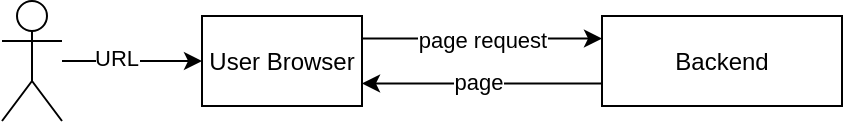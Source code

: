<mxfile version="22.0.3" type="device">
  <diagram name="Page-1" id="jBFQdqgGIIY5_-ZsI0JB">
    <mxGraphModel dx="988" dy="570" grid="1" gridSize="10" guides="1" tooltips="1" connect="1" arrows="1" fold="1" page="1" pageScale="1" pageWidth="827" pageHeight="1169" math="0" shadow="0">
      <root>
        <mxCell id="0" />
        <mxCell id="1" parent="0" />
        <mxCell id="UFqHmvXLqtigZLI-V55T-4" value="Backend" style="rounded=0;whiteSpace=wrap;html=1;" vertex="1" parent="1">
          <mxGeometry x="420" y="265" width="120" height="45" as="geometry" />
        </mxCell>
        <mxCell id="UFqHmvXLqtigZLI-V55T-7" value="User Browser" style="rounded=0;whiteSpace=wrap;html=1;" vertex="1" parent="1">
          <mxGeometry x="220" y="265" width="80" height="45" as="geometry" />
        </mxCell>
        <mxCell id="UFqHmvXLqtigZLI-V55T-8" value="" style="shape=umlActor;verticalLabelPosition=bottom;verticalAlign=top;html=1;outlineConnect=0;" vertex="1" parent="1">
          <mxGeometry x="120" y="257.5" width="30" height="60" as="geometry" />
        </mxCell>
        <mxCell id="UFqHmvXLqtigZLI-V55T-9" value="" style="endArrow=classic;html=1;rounded=0;exitX=1;exitY=0.25;exitDx=0;exitDy=0;entryX=0;entryY=0.25;entryDx=0;entryDy=0;" edge="1" parent="1" source="UFqHmvXLqtigZLI-V55T-7" target="UFqHmvXLqtigZLI-V55T-4">
          <mxGeometry width="50" height="50" relative="1" as="geometry">
            <mxPoint x="360" y="340" as="sourcePoint" />
            <mxPoint x="410" y="290" as="targetPoint" />
          </mxGeometry>
        </mxCell>
        <mxCell id="UFqHmvXLqtigZLI-V55T-10" value="page request" style="edgeLabel;html=1;align=center;verticalAlign=middle;resizable=0;points=[];" vertex="1" connectable="0" parent="UFqHmvXLqtigZLI-V55T-9">
          <mxGeometry x="-0.275" relative="1" as="geometry">
            <mxPoint x="16" as="offset" />
          </mxGeometry>
        </mxCell>
        <mxCell id="UFqHmvXLqtigZLI-V55T-11" value="" style="endArrow=classic;html=1;rounded=0;exitX=0;exitY=0.75;exitDx=0;exitDy=0;entryX=1;entryY=0.75;entryDx=0;entryDy=0;" edge="1" parent="1" source="UFqHmvXLqtigZLI-V55T-4" target="UFqHmvXLqtigZLI-V55T-7">
          <mxGeometry width="50" height="50" relative="1" as="geometry">
            <mxPoint x="330" y="350" as="sourcePoint" />
            <mxPoint x="380" y="300" as="targetPoint" />
          </mxGeometry>
        </mxCell>
        <mxCell id="UFqHmvXLqtigZLI-V55T-12" value="page" style="edgeLabel;html=1;align=center;verticalAlign=middle;resizable=0;points=[];" vertex="1" connectable="0" parent="UFqHmvXLqtigZLI-V55T-11">
          <mxGeometry x="0.045" y="-1" relative="1" as="geometry">
            <mxPoint as="offset" />
          </mxGeometry>
        </mxCell>
        <mxCell id="UFqHmvXLqtigZLI-V55T-17" value="" style="endArrow=classic;html=1;rounded=0;entryX=0;entryY=0.5;entryDx=0;entryDy=0;" edge="1" parent="1" source="UFqHmvXLqtigZLI-V55T-8" target="UFqHmvXLqtigZLI-V55T-7">
          <mxGeometry width="50" height="50" relative="1" as="geometry">
            <mxPoint x="360" y="290" as="sourcePoint" />
            <mxPoint x="410" y="240" as="targetPoint" />
          </mxGeometry>
        </mxCell>
        <mxCell id="UFqHmvXLqtigZLI-V55T-18" value="URL" style="edgeLabel;html=1;align=center;verticalAlign=middle;resizable=0;points=[];" vertex="1" connectable="0" parent="UFqHmvXLqtigZLI-V55T-17">
          <mxGeometry x="-0.234" y="2" relative="1" as="geometry">
            <mxPoint as="offset" />
          </mxGeometry>
        </mxCell>
      </root>
    </mxGraphModel>
  </diagram>
</mxfile>
